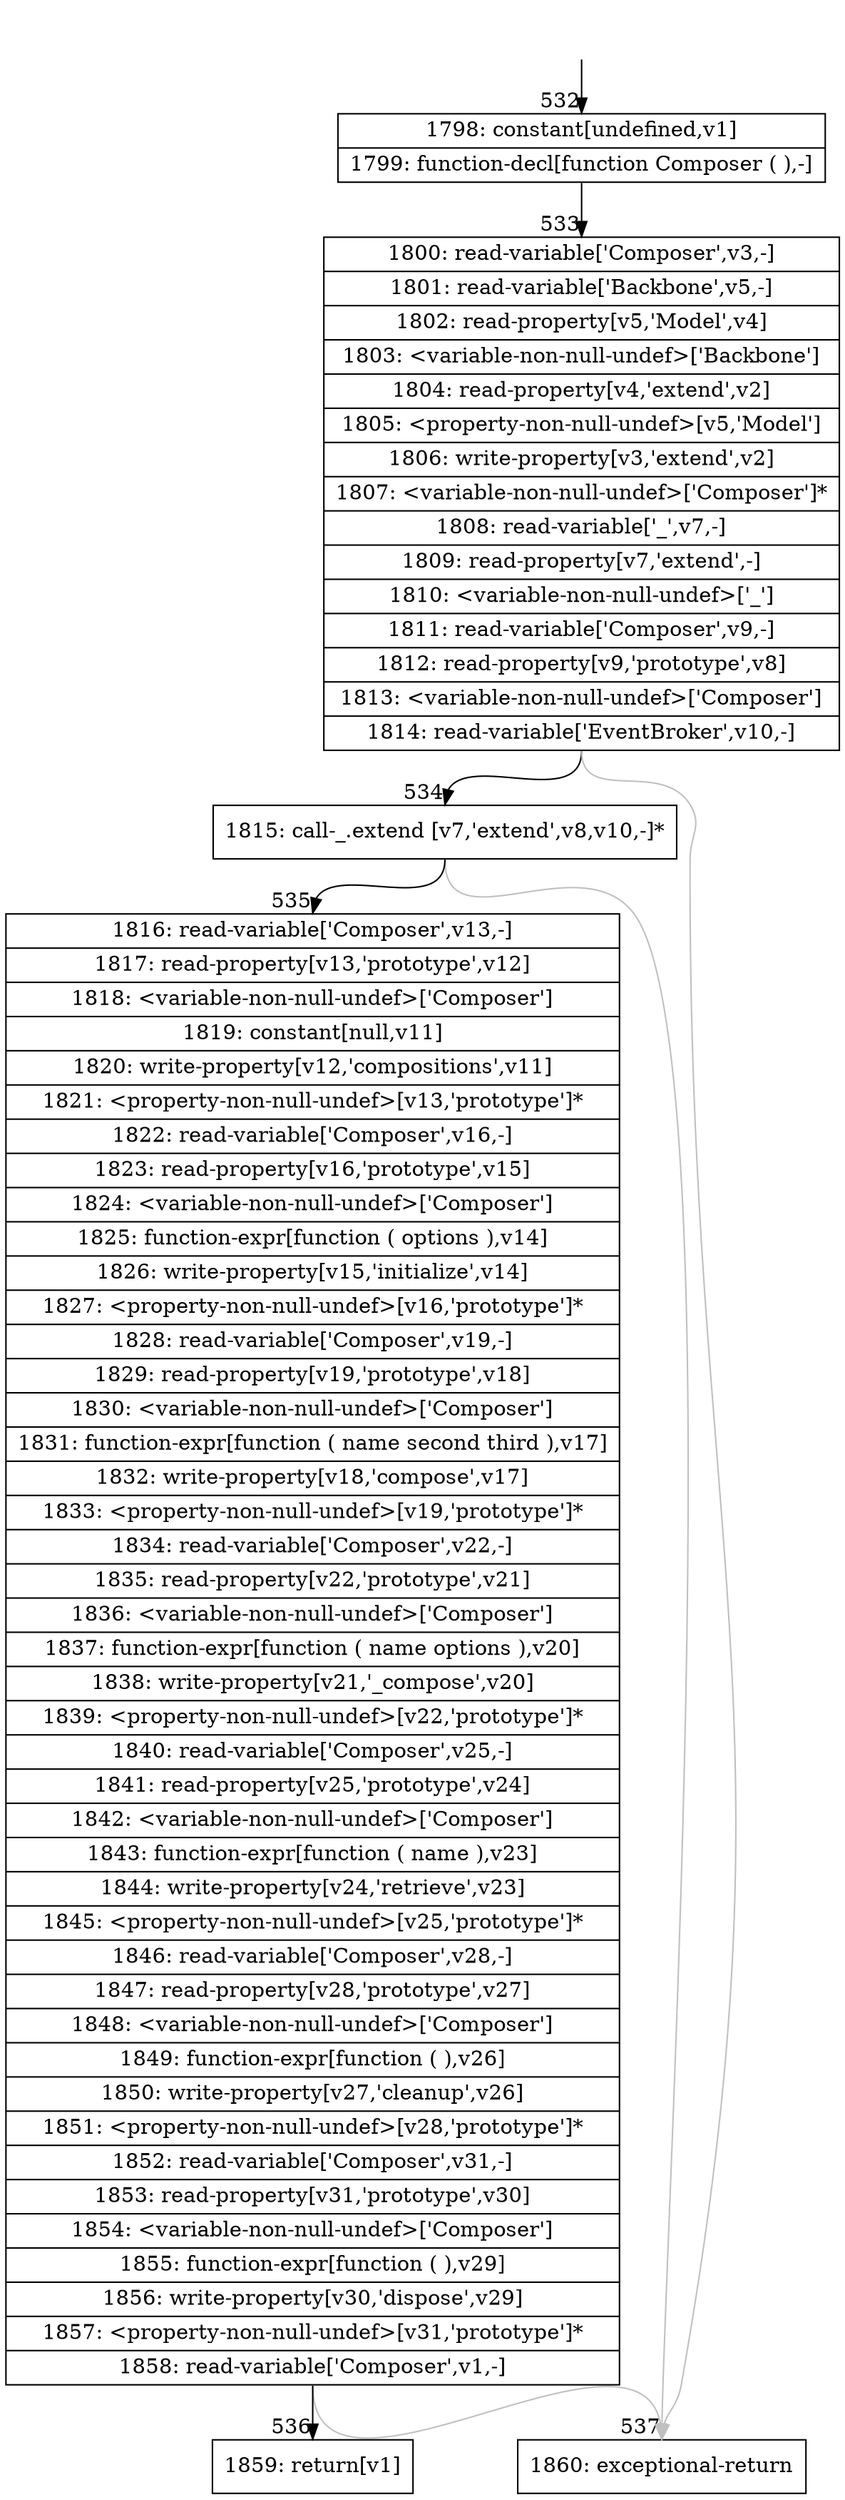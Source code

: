 digraph {
rankdir="TD"
BB_entry38[shape=none,label=""];
BB_entry38 -> BB532 [tailport=s, headport=n, headlabel="    532"]
BB532 [shape=record label="{1798: constant[undefined,v1]|1799: function-decl[function Composer ( ),-]}" ] 
BB532 -> BB533 [tailport=s, headport=n, headlabel="      533"]
BB533 [shape=record label="{1800: read-variable['Composer',v3,-]|1801: read-variable['Backbone',v5,-]|1802: read-property[v5,'Model',v4]|1803: \<variable-non-null-undef\>['Backbone']|1804: read-property[v4,'extend',v2]|1805: \<property-non-null-undef\>[v5,'Model']|1806: write-property[v3,'extend',v2]|1807: \<variable-non-null-undef\>['Composer']*|1808: read-variable['_',v7,-]|1809: read-property[v7,'extend',-]|1810: \<variable-non-null-undef\>['_']|1811: read-variable['Composer',v9,-]|1812: read-property[v9,'prototype',v8]|1813: \<variable-non-null-undef\>['Composer']|1814: read-variable['EventBroker',v10,-]}" ] 
BB533 -> BB534 [tailport=s, headport=n, headlabel="      534"]
BB533 -> BB537 [tailport=s, headport=n, color=gray, headlabel="      537"]
BB534 [shape=record label="{1815: call-_.extend [v7,'extend',v8,v10,-]*}" ] 
BB534 -> BB535 [tailport=s, headport=n, headlabel="      535"]
BB534 -> BB537 [tailport=s, headport=n, color=gray]
BB535 [shape=record label="{1816: read-variable['Composer',v13,-]|1817: read-property[v13,'prototype',v12]|1818: \<variable-non-null-undef\>['Composer']|1819: constant[null,v11]|1820: write-property[v12,'compositions',v11]|1821: \<property-non-null-undef\>[v13,'prototype']*|1822: read-variable['Composer',v16,-]|1823: read-property[v16,'prototype',v15]|1824: \<variable-non-null-undef\>['Composer']|1825: function-expr[function ( options ),v14]|1826: write-property[v15,'initialize',v14]|1827: \<property-non-null-undef\>[v16,'prototype']*|1828: read-variable['Composer',v19,-]|1829: read-property[v19,'prototype',v18]|1830: \<variable-non-null-undef\>['Composer']|1831: function-expr[function ( name second third ),v17]|1832: write-property[v18,'compose',v17]|1833: \<property-non-null-undef\>[v19,'prototype']*|1834: read-variable['Composer',v22,-]|1835: read-property[v22,'prototype',v21]|1836: \<variable-non-null-undef\>['Composer']|1837: function-expr[function ( name options ),v20]|1838: write-property[v21,'_compose',v20]|1839: \<property-non-null-undef\>[v22,'prototype']*|1840: read-variable['Composer',v25,-]|1841: read-property[v25,'prototype',v24]|1842: \<variable-non-null-undef\>['Composer']|1843: function-expr[function ( name ),v23]|1844: write-property[v24,'retrieve',v23]|1845: \<property-non-null-undef\>[v25,'prototype']*|1846: read-variable['Composer',v28,-]|1847: read-property[v28,'prototype',v27]|1848: \<variable-non-null-undef\>['Composer']|1849: function-expr[function ( ),v26]|1850: write-property[v27,'cleanup',v26]|1851: \<property-non-null-undef\>[v28,'prototype']*|1852: read-variable['Composer',v31,-]|1853: read-property[v31,'prototype',v30]|1854: \<variable-non-null-undef\>['Composer']|1855: function-expr[function ( ),v29]|1856: write-property[v30,'dispose',v29]|1857: \<property-non-null-undef\>[v31,'prototype']*|1858: read-variable['Composer',v1,-]}" ] 
BB535 -> BB536 [tailport=s, headport=n, headlabel="      536"]
BB535 -> BB537 [tailport=s, headport=n, color=gray]
BB536 [shape=record label="{1859: return[v1]}" ] 
BB537 [shape=record label="{1860: exceptional-return}" ] 
//#$~ 551
}
